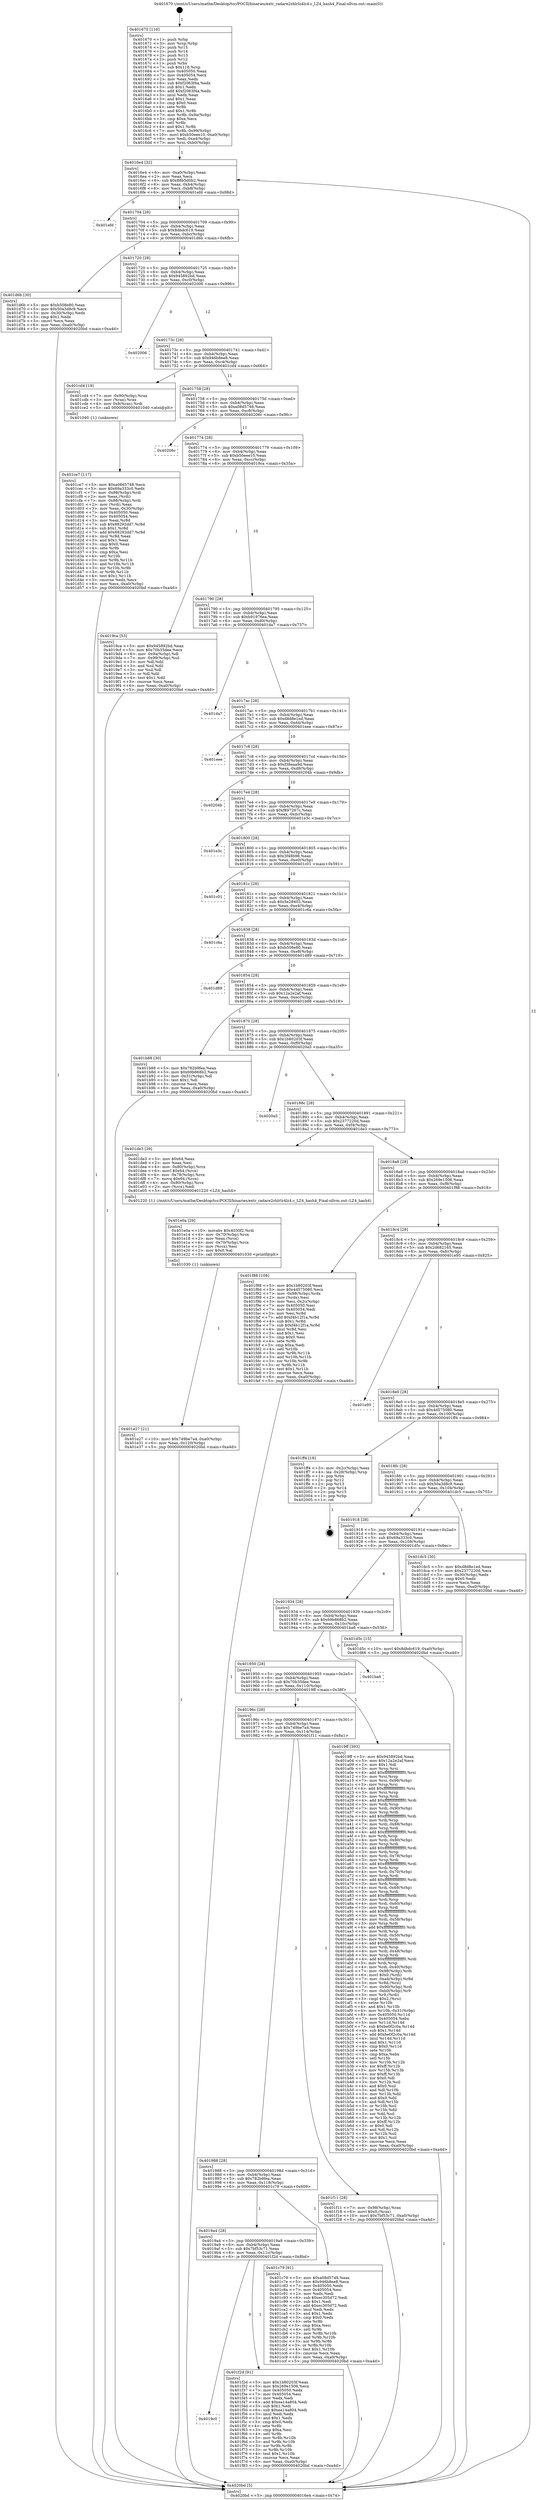 digraph "0x401670" {
  label = "0x401670 (/mnt/c/Users/mathe/Desktop/tcc/POCII/binaries/extr_radare2shlrlz4lz4.c_LZ4_hash4_Final-ollvm.out::main(0))"
  labelloc = "t"
  node[shape=record]

  Entry [label="",width=0.3,height=0.3,shape=circle,fillcolor=black,style=filled]
  "0x4016e4" [label="{
     0x4016e4 [32]\l
     | [instrs]\l
     &nbsp;&nbsp;0x4016e4 \<+6\>: mov -0xa0(%rbp),%eax\l
     &nbsp;&nbsp;0x4016ea \<+2\>: mov %eax,%ecx\l
     &nbsp;&nbsp;0x4016ec \<+6\>: sub $0x88b5d0b2,%ecx\l
     &nbsp;&nbsp;0x4016f2 \<+6\>: mov %eax,-0xb4(%rbp)\l
     &nbsp;&nbsp;0x4016f8 \<+6\>: mov %ecx,-0xb8(%rbp)\l
     &nbsp;&nbsp;0x4016fe \<+6\>: je 0000000000401efd \<main+0x88d\>\l
  }"]
  "0x401efd" [label="{
     0x401efd\l
  }", style=dashed]
  "0x401704" [label="{
     0x401704 [28]\l
     | [instrs]\l
     &nbsp;&nbsp;0x401704 \<+5\>: jmp 0000000000401709 \<main+0x99\>\l
     &nbsp;&nbsp;0x401709 \<+6\>: mov -0xb4(%rbp),%eax\l
     &nbsp;&nbsp;0x40170f \<+5\>: sub $0x8dbdc619,%eax\l
     &nbsp;&nbsp;0x401714 \<+6\>: mov %eax,-0xbc(%rbp)\l
     &nbsp;&nbsp;0x40171a \<+6\>: je 0000000000401d6b \<main+0x6fb\>\l
  }"]
  Exit [label="",width=0.3,height=0.3,shape=circle,fillcolor=black,style=filled,peripheries=2]
  "0x401d6b" [label="{
     0x401d6b [30]\l
     | [instrs]\l
     &nbsp;&nbsp;0x401d6b \<+5\>: mov $0xb508e80,%eax\l
     &nbsp;&nbsp;0x401d70 \<+5\>: mov $0x50a3d8c9,%ecx\l
     &nbsp;&nbsp;0x401d75 \<+3\>: mov -0x30(%rbp),%edx\l
     &nbsp;&nbsp;0x401d78 \<+3\>: cmp $0x1,%edx\l
     &nbsp;&nbsp;0x401d7b \<+3\>: cmovl %ecx,%eax\l
     &nbsp;&nbsp;0x401d7e \<+6\>: mov %eax,-0xa0(%rbp)\l
     &nbsp;&nbsp;0x401d84 \<+5\>: jmp 00000000004020bd \<main+0xa4d\>\l
  }"]
  "0x401720" [label="{
     0x401720 [28]\l
     | [instrs]\l
     &nbsp;&nbsp;0x401720 \<+5\>: jmp 0000000000401725 \<main+0xb5\>\l
     &nbsp;&nbsp;0x401725 \<+6\>: mov -0xb4(%rbp),%eax\l
     &nbsp;&nbsp;0x40172b \<+5\>: sub $0x945892bd,%eax\l
     &nbsp;&nbsp;0x401730 \<+6\>: mov %eax,-0xc0(%rbp)\l
     &nbsp;&nbsp;0x401736 \<+6\>: je 0000000000402006 \<main+0x996\>\l
  }"]
  "0x4019c0" [label="{
     0x4019c0\l
  }", style=dashed]
  "0x402006" [label="{
     0x402006\l
  }", style=dashed]
  "0x40173c" [label="{
     0x40173c [28]\l
     | [instrs]\l
     &nbsp;&nbsp;0x40173c \<+5\>: jmp 0000000000401741 \<main+0xd1\>\l
     &nbsp;&nbsp;0x401741 \<+6\>: mov -0xb4(%rbp),%eax\l
     &nbsp;&nbsp;0x401747 \<+5\>: sub $0x946b8ee8,%eax\l
     &nbsp;&nbsp;0x40174c \<+6\>: mov %eax,-0xc4(%rbp)\l
     &nbsp;&nbsp;0x401752 \<+6\>: je 0000000000401cd4 \<main+0x664\>\l
  }"]
  "0x401f2d" [label="{
     0x401f2d [91]\l
     | [instrs]\l
     &nbsp;&nbsp;0x401f2d \<+5\>: mov $0x1b80203f,%eax\l
     &nbsp;&nbsp;0x401f32 \<+5\>: mov $0x269e1506,%ecx\l
     &nbsp;&nbsp;0x401f37 \<+7\>: mov 0x405050,%edx\l
     &nbsp;&nbsp;0x401f3e \<+7\>: mov 0x405054,%esi\l
     &nbsp;&nbsp;0x401f45 \<+2\>: mov %edx,%edi\l
     &nbsp;&nbsp;0x401f47 \<+6\>: add $0xea14a804,%edi\l
     &nbsp;&nbsp;0x401f4d \<+3\>: sub $0x1,%edi\l
     &nbsp;&nbsp;0x401f50 \<+6\>: sub $0xea14a804,%edi\l
     &nbsp;&nbsp;0x401f56 \<+3\>: imul %edi,%edx\l
     &nbsp;&nbsp;0x401f59 \<+3\>: and $0x1,%edx\l
     &nbsp;&nbsp;0x401f5c \<+3\>: cmp $0x0,%edx\l
     &nbsp;&nbsp;0x401f5f \<+4\>: sete %r8b\l
     &nbsp;&nbsp;0x401f63 \<+3\>: cmp $0xa,%esi\l
     &nbsp;&nbsp;0x401f66 \<+4\>: setl %r9b\l
     &nbsp;&nbsp;0x401f6a \<+3\>: mov %r8b,%r10b\l
     &nbsp;&nbsp;0x401f6d \<+3\>: and %r9b,%r10b\l
     &nbsp;&nbsp;0x401f70 \<+3\>: xor %r9b,%r8b\l
     &nbsp;&nbsp;0x401f73 \<+3\>: or %r8b,%r10b\l
     &nbsp;&nbsp;0x401f76 \<+4\>: test $0x1,%r10b\l
     &nbsp;&nbsp;0x401f7a \<+3\>: cmovne %ecx,%eax\l
     &nbsp;&nbsp;0x401f7d \<+6\>: mov %eax,-0xa0(%rbp)\l
     &nbsp;&nbsp;0x401f83 \<+5\>: jmp 00000000004020bd \<main+0xa4d\>\l
  }"]
  "0x401cd4" [label="{
     0x401cd4 [19]\l
     | [instrs]\l
     &nbsp;&nbsp;0x401cd4 \<+7\>: mov -0x90(%rbp),%rax\l
     &nbsp;&nbsp;0x401cdb \<+3\>: mov (%rax),%rax\l
     &nbsp;&nbsp;0x401cde \<+4\>: mov 0x8(%rax),%rdi\l
     &nbsp;&nbsp;0x401ce2 \<+5\>: call 0000000000401040 \<atoi@plt\>\l
     | [calls]\l
     &nbsp;&nbsp;0x401040 \{1\} (unknown)\l
  }"]
  "0x401758" [label="{
     0x401758 [28]\l
     | [instrs]\l
     &nbsp;&nbsp;0x401758 \<+5\>: jmp 000000000040175d \<main+0xed\>\l
     &nbsp;&nbsp;0x40175d \<+6\>: mov -0xb4(%rbp),%eax\l
     &nbsp;&nbsp;0x401763 \<+5\>: sub $0xa08d5748,%eax\l
     &nbsp;&nbsp;0x401768 \<+6\>: mov %eax,-0xc8(%rbp)\l
     &nbsp;&nbsp;0x40176e \<+6\>: je 000000000040206c \<main+0x9fc\>\l
  }"]
  "0x401e27" [label="{
     0x401e27 [21]\l
     | [instrs]\l
     &nbsp;&nbsp;0x401e27 \<+10\>: movl $0x749be7a4,-0xa0(%rbp)\l
     &nbsp;&nbsp;0x401e31 \<+6\>: mov %eax,-0x120(%rbp)\l
     &nbsp;&nbsp;0x401e37 \<+5\>: jmp 00000000004020bd \<main+0xa4d\>\l
  }"]
  "0x40206c" [label="{
     0x40206c\l
  }", style=dashed]
  "0x401774" [label="{
     0x401774 [28]\l
     | [instrs]\l
     &nbsp;&nbsp;0x401774 \<+5\>: jmp 0000000000401779 \<main+0x109\>\l
     &nbsp;&nbsp;0x401779 \<+6\>: mov -0xb4(%rbp),%eax\l
     &nbsp;&nbsp;0x40177f \<+5\>: sub $0xb50eee10,%eax\l
     &nbsp;&nbsp;0x401784 \<+6\>: mov %eax,-0xcc(%rbp)\l
     &nbsp;&nbsp;0x40178a \<+6\>: je 00000000004019ca \<main+0x35a\>\l
  }"]
  "0x401e0a" [label="{
     0x401e0a [29]\l
     | [instrs]\l
     &nbsp;&nbsp;0x401e0a \<+10\>: movabs $0x4030f2,%rdi\l
     &nbsp;&nbsp;0x401e14 \<+4\>: mov -0x70(%rbp),%rcx\l
     &nbsp;&nbsp;0x401e18 \<+2\>: mov %eax,(%rcx)\l
     &nbsp;&nbsp;0x401e1a \<+4\>: mov -0x70(%rbp),%rcx\l
     &nbsp;&nbsp;0x401e1e \<+2\>: mov (%rcx),%esi\l
     &nbsp;&nbsp;0x401e20 \<+2\>: mov $0x0,%al\l
     &nbsp;&nbsp;0x401e22 \<+5\>: call 0000000000401030 \<printf@plt\>\l
     | [calls]\l
     &nbsp;&nbsp;0x401030 \{1\} (unknown)\l
  }"]
  "0x4019ca" [label="{
     0x4019ca [53]\l
     | [instrs]\l
     &nbsp;&nbsp;0x4019ca \<+5\>: mov $0x945892bd,%eax\l
     &nbsp;&nbsp;0x4019cf \<+5\>: mov $0x70b35dee,%ecx\l
     &nbsp;&nbsp;0x4019d4 \<+6\>: mov -0x9a(%rbp),%dl\l
     &nbsp;&nbsp;0x4019da \<+7\>: mov -0x99(%rbp),%sil\l
     &nbsp;&nbsp;0x4019e1 \<+3\>: mov %dl,%dil\l
     &nbsp;&nbsp;0x4019e4 \<+3\>: and %sil,%dil\l
     &nbsp;&nbsp;0x4019e7 \<+3\>: xor %sil,%dl\l
     &nbsp;&nbsp;0x4019ea \<+3\>: or %dl,%dil\l
     &nbsp;&nbsp;0x4019ed \<+4\>: test $0x1,%dil\l
     &nbsp;&nbsp;0x4019f1 \<+3\>: cmovne %ecx,%eax\l
     &nbsp;&nbsp;0x4019f4 \<+6\>: mov %eax,-0xa0(%rbp)\l
     &nbsp;&nbsp;0x4019fa \<+5\>: jmp 00000000004020bd \<main+0xa4d\>\l
  }"]
  "0x401790" [label="{
     0x401790 [28]\l
     | [instrs]\l
     &nbsp;&nbsp;0x401790 \<+5\>: jmp 0000000000401795 \<main+0x125\>\l
     &nbsp;&nbsp;0x401795 \<+6\>: mov -0xb4(%rbp),%eax\l
     &nbsp;&nbsp;0x40179b \<+5\>: sub $0xb91976ea,%eax\l
     &nbsp;&nbsp;0x4017a0 \<+6\>: mov %eax,-0xd0(%rbp)\l
     &nbsp;&nbsp;0x4017a6 \<+6\>: je 0000000000401da7 \<main+0x737\>\l
  }"]
  "0x4020bd" [label="{
     0x4020bd [5]\l
     | [instrs]\l
     &nbsp;&nbsp;0x4020bd \<+5\>: jmp 00000000004016e4 \<main+0x74\>\l
  }"]
  "0x401670" [label="{
     0x401670 [116]\l
     | [instrs]\l
     &nbsp;&nbsp;0x401670 \<+1\>: push %rbp\l
     &nbsp;&nbsp;0x401671 \<+3\>: mov %rsp,%rbp\l
     &nbsp;&nbsp;0x401674 \<+2\>: push %r15\l
     &nbsp;&nbsp;0x401676 \<+2\>: push %r14\l
     &nbsp;&nbsp;0x401678 \<+2\>: push %r13\l
     &nbsp;&nbsp;0x40167a \<+2\>: push %r12\l
     &nbsp;&nbsp;0x40167c \<+1\>: push %rbx\l
     &nbsp;&nbsp;0x40167d \<+7\>: sub $0x118,%rsp\l
     &nbsp;&nbsp;0x401684 \<+7\>: mov 0x405050,%eax\l
     &nbsp;&nbsp;0x40168b \<+7\>: mov 0x405054,%ecx\l
     &nbsp;&nbsp;0x401692 \<+2\>: mov %eax,%edx\l
     &nbsp;&nbsp;0x401694 \<+6\>: sub $0xf2063f4a,%edx\l
     &nbsp;&nbsp;0x40169a \<+3\>: sub $0x1,%edx\l
     &nbsp;&nbsp;0x40169d \<+6\>: add $0xf2063f4a,%edx\l
     &nbsp;&nbsp;0x4016a3 \<+3\>: imul %edx,%eax\l
     &nbsp;&nbsp;0x4016a6 \<+3\>: and $0x1,%eax\l
     &nbsp;&nbsp;0x4016a9 \<+3\>: cmp $0x0,%eax\l
     &nbsp;&nbsp;0x4016ac \<+4\>: sete %r8b\l
     &nbsp;&nbsp;0x4016b0 \<+4\>: and $0x1,%r8b\l
     &nbsp;&nbsp;0x4016b4 \<+7\>: mov %r8b,-0x9a(%rbp)\l
     &nbsp;&nbsp;0x4016bb \<+3\>: cmp $0xa,%ecx\l
     &nbsp;&nbsp;0x4016be \<+4\>: setl %r8b\l
     &nbsp;&nbsp;0x4016c2 \<+4\>: and $0x1,%r8b\l
     &nbsp;&nbsp;0x4016c6 \<+7\>: mov %r8b,-0x99(%rbp)\l
     &nbsp;&nbsp;0x4016cd \<+10\>: movl $0xb50eee10,-0xa0(%rbp)\l
     &nbsp;&nbsp;0x4016d7 \<+6\>: mov %edi,-0xa4(%rbp)\l
     &nbsp;&nbsp;0x4016dd \<+7\>: mov %rsi,-0xb0(%rbp)\l
  }"]
  "0x401ce7" [label="{
     0x401ce7 [117]\l
     | [instrs]\l
     &nbsp;&nbsp;0x401ce7 \<+5\>: mov $0xa08d5748,%ecx\l
     &nbsp;&nbsp;0x401cec \<+5\>: mov $0x69a333c0,%edx\l
     &nbsp;&nbsp;0x401cf1 \<+7\>: mov -0x88(%rbp),%rdi\l
     &nbsp;&nbsp;0x401cf8 \<+2\>: mov %eax,(%rdi)\l
     &nbsp;&nbsp;0x401cfa \<+7\>: mov -0x88(%rbp),%rdi\l
     &nbsp;&nbsp;0x401d01 \<+2\>: mov (%rdi),%eax\l
     &nbsp;&nbsp;0x401d03 \<+3\>: mov %eax,-0x30(%rbp)\l
     &nbsp;&nbsp;0x401d06 \<+7\>: mov 0x405050,%eax\l
     &nbsp;&nbsp;0x401d0d \<+7\>: mov 0x405054,%esi\l
     &nbsp;&nbsp;0x401d14 \<+3\>: mov %eax,%r8d\l
     &nbsp;&nbsp;0x401d17 \<+7\>: sub $0x88292dd7,%r8d\l
     &nbsp;&nbsp;0x401d1e \<+4\>: sub $0x1,%r8d\l
     &nbsp;&nbsp;0x401d22 \<+7\>: add $0x88292dd7,%r8d\l
     &nbsp;&nbsp;0x401d29 \<+4\>: imul %r8d,%eax\l
     &nbsp;&nbsp;0x401d2d \<+3\>: and $0x1,%eax\l
     &nbsp;&nbsp;0x401d30 \<+3\>: cmp $0x0,%eax\l
     &nbsp;&nbsp;0x401d33 \<+4\>: sete %r9b\l
     &nbsp;&nbsp;0x401d37 \<+3\>: cmp $0xa,%esi\l
     &nbsp;&nbsp;0x401d3a \<+4\>: setl %r10b\l
     &nbsp;&nbsp;0x401d3e \<+3\>: mov %r9b,%r11b\l
     &nbsp;&nbsp;0x401d41 \<+3\>: and %r10b,%r11b\l
     &nbsp;&nbsp;0x401d44 \<+3\>: xor %r10b,%r9b\l
     &nbsp;&nbsp;0x401d47 \<+3\>: or %r9b,%r11b\l
     &nbsp;&nbsp;0x401d4a \<+4\>: test $0x1,%r11b\l
     &nbsp;&nbsp;0x401d4e \<+3\>: cmovne %edx,%ecx\l
     &nbsp;&nbsp;0x401d51 \<+6\>: mov %ecx,-0xa0(%rbp)\l
     &nbsp;&nbsp;0x401d57 \<+5\>: jmp 00000000004020bd \<main+0xa4d\>\l
  }"]
  "0x401da7" [label="{
     0x401da7\l
  }", style=dashed]
  "0x4017ac" [label="{
     0x4017ac [28]\l
     | [instrs]\l
     &nbsp;&nbsp;0x4017ac \<+5\>: jmp 00000000004017b1 \<main+0x141\>\l
     &nbsp;&nbsp;0x4017b1 \<+6\>: mov -0xb4(%rbp),%eax\l
     &nbsp;&nbsp;0x4017b7 \<+5\>: sub $0xd8d8e1ed,%eax\l
     &nbsp;&nbsp;0x4017bc \<+6\>: mov %eax,-0xd4(%rbp)\l
     &nbsp;&nbsp;0x4017c2 \<+6\>: je 0000000000401eee \<main+0x87e\>\l
  }"]
  "0x4019a4" [label="{
     0x4019a4 [28]\l
     | [instrs]\l
     &nbsp;&nbsp;0x4019a4 \<+5\>: jmp 00000000004019a9 \<main+0x339\>\l
     &nbsp;&nbsp;0x4019a9 \<+6\>: mov -0xb4(%rbp),%eax\l
     &nbsp;&nbsp;0x4019af \<+5\>: sub $0x7bf53c71,%eax\l
     &nbsp;&nbsp;0x4019b4 \<+6\>: mov %eax,-0x11c(%rbp)\l
     &nbsp;&nbsp;0x4019ba \<+6\>: je 0000000000401f2d \<main+0x8bd\>\l
  }"]
  "0x401eee" [label="{
     0x401eee\l
  }", style=dashed]
  "0x4017c8" [label="{
     0x4017c8 [28]\l
     | [instrs]\l
     &nbsp;&nbsp;0x4017c8 \<+5\>: jmp 00000000004017cd \<main+0x15d\>\l
     &nbsp;&nbsp;0x4017cd \<+6\>: mov -0xb4(%rbp),%eax\l
     &nbsp;&nbsp;0x4017d3 \<+5\>: sub $0xf38eaa9d,%eax\l
     &nbsp;&nbsp;0x4017d8 \<+6\>: mov %eax,-0xd8(%rbp)\l
     &nbsp;&nbsp;0x4017de \<+6\>: je 000000000040204b \<main+0x9db\>\l
  }"]
  "0x401c79" [label="{
     0x401c79 [91]\l
     | [instrs]\l
     &nbsp;&nbsp;0x401c79 \<+5\>: mov $0xa08d5748,%eax\l
     &nbsp;&nbsp;0x401c7e \<+5\>: mov $0x946b8ee8,%ecx\l
     &nbsp;&nbsp;0x401c83 \<+7\>: mov 0x405050,%edx\l
     &nbsp;&nbsp;0x401c8a \<+7\>: mov 0x405054,%esi\l
     &nbsp;&nbsp;0x401c91 \<+2\>: mov %edx,%edi\l
     &nbsp;&nbsp;0x401c93 \<+6\>: sub $0xec305d72,%edi\l
     &nbsp;&nbsp;0x401c99 \<+3\>: sub $0x1,%edi\l
     &nbsp;&nbsp;0x401c9c \<+6\>: add $0xec305d72,%edi\l
     &nbsp;&nbsp;0x401ca2 \<+3\>: imul %edi,%edx\l
     &nbsp;&nbsp;0x401ca5 \<+3\>: and $0x1,%edx\l
     &nbsp;&nbsp;0x401ca8 \<+3\>: cmp $0x0,%edx\l
     &nbsp;&nbsp;0x401cab \<+4\>: sete %r8b\l
     &nbsp;&nbsp;0x401caf \<+3\>: cmp $0xa,%esi\l
     &nbsp;&nbsp;0x401cb2 \<+4\>: setl %r9b\l
     &nbsp;&nbsp;0x401cb6 \<+3\>: mov %r8b,%r10b\l
     &nbsp;&nbsp;0x401cb9 \<+3\>: and %r9b,%r10b\l
     &nbsp;&nbsp;0x401cbc \<+3\>: xor %r9b,%r8b\l
     &nbsp;&nbsp;0x401cbf \<+3\>: or %r8b,%r10b\l
     &nbsp;&nbsp;0x401cc2 \<+4\>: test $0x1,%r10b\l
     &nbsp;&nbsp;0x401cc6 \<+3\>: cmovne %ecx,%eax\l
     &nbsp;&nbsp;0x401cc9 \<+6\>: mov %eax,-0xa0(%rbp)\l
     &nbsp;&nbsp;0x401ccf \<+5\>: jmp 00000000004020bd \<main+0xa4d\>\l
  }"]
  "0x40204b" [label="{
     0x40204b\l
  }", style=dashed]
  "0x4017e4" [label="{
     0x4017e4 [28]\l
     | [instrs]\l
     &nbsp;&nbsp;0x4017e4 \<+5\>: jmp 00000000004017e9 \<main+0x179\>\l
     &nbsp;&nbsp;0x4017e9 \<+6\>: mov -0xb4(%rbp),%eax\l
     &nbsp;&nbsp;0x4017ef \<+5\>: sub $0xf897267c,%eax\l
     &nbsp;&nbsp;0x4017f4 \<+6\>: mov %eax,-0xdc(%rbp)\l
     &nbsp;&nbsp;0x4017fa \<+6\>: je 0000000000401e3c \<main+0x7cc\>\l
  }"]
  "0x401988" [label="{
     0x401988 [28]\l
     | [instrs]\l
     &nbsp;&nbsp;0x401988 \<+5\>: jmp 000000000040198d \<main+0x31d\>\l
     &nbsp;&nbsp;0x40198d \<+6\>: mov -0xb4(%rbp),%eax\l
     &nbsp;&nbsp;0x401993 \<+5\>: sub $0x782b9fea,%eax\l
     &nbsp;&nbsp;0x401998 \<+6\>: mov %eax,-0x118(%rbp)\l
     &nbsp;&nbsp;0x40199e \<+6\>: je 0000000000401c79 \<main+0x609\>\l
  }"]
  "0x401e3c" [label="{
     0x401e3c\l
  }", style=dashed]
  "0x401800" [label="{
     0x401800 [28]\l
     | [instrs]\l
     &nbsp;&nbsp;0x401800 \<+5\>: jmp 0000000000401805 \<main+0x195\>\l
     &nbsp;&nbsp;0x401805 \<+6\>: mov -0xb4(%rbp),%eax\l
     &nbsp;&nbsp;0x40180b \<+5\>: sub $0x3f48b98,%eax\l
     &nbsp;&nbsp;0x401810 \<+6\>: mov %eax,-0xe0(%rbp)\l
     &nbsp;&nbsp;0x401816 \<+6\>: je 0000000000401c01 \<main+0x591\>\l
  }"]
  "0x401f11" [label="{
     0x401f11 [28]\l
     | [instrs]\l
     &nbsp;&nbsp;0x401f11 \<+7\>: mov -0x98(%rbp),%rax\l
     &nbsp;&nbsp;0x401f18 \<+6\>: movl $0x0,(%rax)\l
     &nbsp;&nbsp;0x401f1e \<+10\>: movl $0x7bf53c71,-0xa0(%rbp)\l
     &nbsp;&nbsp;0x401f28 \<+5\>: jmp 00000000004020bd \<main+0xa4d\>\l
  }"]
  "0x401c01" [label="{
     0x401c01\l
  }", style=dashed]
  "0x40181c" [label="{
     0x40181c [28]\l
     | [instrs]\l
     &nbsp;&nbsp;0x40181c \<+5\>: jmp 0000000000401821 \<main+0x1b1\>\l
     &nbsp;&nbsp;0x401821 \<+6\>: mov -0xb4(%rbp),%eax\l
     &nbsp;&nbsp;0x401827 \<+5\>: sub $0x5e28403,%eax\l
     &nbsp;&nbsp;0x40182c \<+6\>: mov %eax,-0xe4(%rbp)\l
     &nbsp;&nbsp;0x401832 \<+6\>: je 0000000000401c6a \<main+0x5fa\>\l
  }"]
  "0x40196c" [label="{
     0x40196c [28]\l
     | [instrs]\l
     &nbsp;&nbsp;0x40196c \<+5\>: jmp 0000000000401971 \<main+0x301\>\l
     &nbsp;&nbsp;0x401971 \<+6\>: mov -0xb4(%rbp),%eax\l
     &nbsp;&nbsp;0x401977 \<+5\>: sub $0x749be7a4,%eax\l
     &nbsp;&nbsp;0x40197c \<+6\>: mov %eax,-0x114(%rbp)\l
     &nbsp;&nbsp;0x401982 \<+6\>: je 0000000000401f11 \<main+0x8a1\>\l
  }"]
  "0x401c6a" [label="{
     0x401c6a\l
  }", style=dashed]
  "0x401838" [label="{
     0x401838 [28]\l
     | [instrs]\l
     &nbsp;&nbsp;0x401838 \<+5\>: jmp 000000000040183d \<main+0x1cd\>\l
     &nbsp;&nbsp;0x40183d \<+6\>: mov -0xb4(%rbp),%eax\l
     &nbsp;&nbsp;0x401843 \<+5\>: sub $0xb508e80,%eax\l
     &nbsp;&nbsp;0x401848 \<+6\>: mov %eax,-0xe8(%rbp)\l
     &nbsp;&nbsp;0x40184e \<+6\>: je 0000000000401d89 \<main+0x719\>\l
  }"]
  "0x4019ff" [label="{
     0x4019ff [393]\l
     | [instrs]\l
     &nbsp;&nbsp;0x4019ff \<+5\>: mov $0x945892bd,%eax\l
     &nbsp;&nbsp;0x401a04 \<+5\>: mov $0x12a2e2af,%ecx\l
     &nbsp;&nbsp;0x401a09 \<+2\>: mov $0x1,%dl\l
     &nbsp;&nbsp;0x401a0b \<+3\>: mov %rsp,%rsi\l
     &nbsp;&nbsp;0x401a0e \<+4\>: add $0xfffffffffffffff0,%rsi\l
     &nbsp;&nbsp;0x401a12 \<+3\>: mov %rsi,%rsp\l
     &nbsp;&nbsp;0x401a15 \<+7\>: mov %rsi,-0x98(%rbp)\l
     &nbsp;&nbsp;0x401a1c \<+3\>: mov %rsp,%rsi\l
     &nbsp;&nbsp;0x401a1f \<+4\>: add $0xfffffffffffffff0,%rsi\l
     &nbsp;&nbsp;0x401a23 \<+3\>: mov %rsi,%rsp\l
     &nbsp;&nbsp;0x401a26 \<+3\>: mov %rsp,%rdi\l
     &nbsp;&nbsp;0x401a29 \<+4\>: add $0xfffffffffffffff0,%rdi\l
     &nbsp;&nbsp;0x401a2d \<+3\>: mov %rdi,%rsp\l
     &nbsp;&nbsp;0x401a30 \<+7\>: mov %rdi,-0x90(%rbp)\l
     &nbsp;&nbsp;0x401a37 \<+3\>: mov %rsp,%rdi\l
     &nbsp;&nbsp;0x401a3a \<+4\>: add $0xfffffffffffffff0,%rdi\l
     &nbsp;&nbsp;0x401a3e \<+3\>: mov %rdi,%rsp\l
     &nbsp;&nbsp;0x401a41 \<+7\>: mov %rdi,-0x88(%rbp)\l
     &nbsp;&nbsp;0x401a48 \<+3\>: mov %rsp,%rdi\l
     &nbsp;&nbsp;0x401a4b \<+4\>: add $0xfffffffffffffff0,%rdi\l
     &nbsp;&nbsp;0x401a4f \<+3\>: mov %rdi,%rsp\l
     &nbsp;&nbsp;0x401a52 \<+4\>: mov %rdi,-0x80(%rbp)\l
     &nbsp;&nbsp;0x401a56 \<+3\>: mov %rsp,%rdi\l
     &nbsp;&nbsp;0x401a59 \<+4\>: add $0xfffffffffffffff0,%rdi\l
     &nbsp;&nbsp;0x401a5d \<+3\>: mov %rdi,%rsp\l
     &nbsp;&nbsp;0x401a60 \<+4\>: mov %rdi,-0x78(%rbp)\l
     &nbsp;&nbsp;0x401a64 \<+3\>: mov %rsp,%rdi\l
     &nbsp;&nbsp;0x401a67 \<+4\>: add $0xfffffffffffffff0,%rdi\l
     &nbsp;&nbsp;0x401a6b \<+3\>: mov %rdi,%rsp\l
     &nbsp;&nbsp;0x401a6e \<+4\>: mov %rdi,-0x70(%rbp)\l
     &nbsp;&nbsp;0x401a72 \<+3\>: mov %rsp,%rdi\l
     &nbsp;&nbsp;0x401a75 \<+4\>: add $0xfffffffffffffff0,%rdi\l
     &nbsp;&nbsp;0x401a79 \<+3\>: mov %rdi,%rsp\l
     &nbsp;&nbsp;0x401a7c \<+4\>: mov %rdi,-0x68(%rbp)\l
     &nbsp;&nbsp;0x401a80 \<+3\>: mov %rsp,%rdi\l
     &nbsp;&nbsp;0x401a83 \<+4\>: add $0xfffffffffffffff0,%rdi\l
     &nbsp;&nbsp;0x401a87 \<+3\>: mov %rdi,%rsp\l
     &nbsp;&nbsp;0x401a8a \<+4\>: mov %rdi,-0x60(%rbp)\l
     &nbsp;&nbsp;0x401a8e \<+3\>: mov %rsp,%rdi\l
     &nbsp;&nbsp;0x401a91 \<+4\>: add $0xfffffffffffffff0,%rdi\l
     &nbsp;&nbsp;0x401a95 \<+3\>: mov %rdi,%rsp\l
     &nbsp;&nbsp;0x401a98 \<+4\>: mov %rdi,-0x58(%rbp)\l
     &nbsp;&nbsp;0x401a9c \<+3\>: mov %rsp,%rdi\l
     &nbsp;&nbsp;0x401a9f \<+4\>: add $0xfffffffffffffff0,%rdi\l
     &nbsp;&nbsp;0x401aa3 \<+3\>: mov %rdi,%rsp\l
     &nbsp;&nbsp;0x401aa6 \<+4\>: mov %rdi,-0x50(%rbp)\l
     &nbsp;&nbsp;0x401aaa \<+3\>: mov %rsp,%rdi\l
     &nbsp;&nbsp;0x401aad \<+4\>: add $0xfffffffffffffff0,%rdi\l
     &nbsp;&nbsp;0x401ab1 \<+3\>: mov %rdi,%rsp\l
     &nbsp;&nbsp;0x401ab4 \<+4\>: mov %rdi,-0x48(%rbp)\l
     &nbsp;&nbsp;0x401ab8 \<+3\>: mov %rsp,%rdi\l
     &nbsp;&nbsp;0x401abb \<+4\>: add $0xfffffffffffffff0,%rdi\l
     &nbsp;&nbsp;0x401abf \<+3\>: mov %rdi,%rsp\l
     &nbsp;&nbsp;0x401ac2 \<+4\>: mov %rdi,-0x40(%rbp)\l
     &nbsp;&nbsp;0x401ac6 \<+7\>: mov -0x98(%rbp),%rdi\l
     &nbsp;&nbsp;0x401acd \<+6\>: movl $0x0,(%rdi)\l
     &nbsp;&nbsp;0x401ad3 \<+7\>: mov -0xa4(%rbp),%r8d\l
     &nbsp;&nbsp;0x401ada \<+3\>: mov %r8d,(%rsi)\l
     &nbsp;&nbsp;0x401add \<+7\>: mov -0x90(%rbp),%rdi\l
     &nbsp;&nbsp;0x401ae4 \<+7\>: mov -0xb0(%rbp),%r9\l
     &nbsp;&nbsp;0x401aeb \<+3\>: mov %r9,(%rdi)\l
     &nbsp;&nbsp;0x401aee \<+3\>: cmpl $0x2,(%rsi)\l
     &nbsp;&nbsp;0x401af1 \<+4\>: setne %r10b\l
     &nbsp;&nbsp;0x401af5 \<+4\>: and $0x1,%r10b\l
     &nbsp;&nbsp;0x401af9 \<+4\>: mov %r10b,-0x31(%rbp)\l
     &nbsp;&nbsp;0x401afd \<+8\>: mov 0x405050,%r11d\l
     &nbsp;&nbsp;0x401b05 \<+7\>: mov 0x405054,%ebx\l
     &nbsp;&nbsp;0x401b0c \<+3\>: mov %r11d,%r14d\l
     &nbsp;&nbsp;0x401b0f \<+7\>: sub $0xbe0f2c0a,%r14d\l
     &nbsp;&nbsp;0x401b16 \<+4\>: sub $0x1,%r14d\l
     &nbsp;&nbsp;0x401b1a \<+7\>: add $0xbe0f2c0a,%r14d\l
     &nbsp;&nbsp;0x401b21 \<+4\>: imul %r14d,%r11d\l
     &nbsp;&nbsp;0x401b25 \<+4\>: and $0x1,%r11d\l
     &nbsp;&nbsp;0x401b29 \<+4\>: cmp $0x0,%r11d\l
     &nbsp;&nbsp;0x401b2d \<+4\>: sete %r10b\l
     &nbsp;&nbsp;0x401b31 \<+3\>: cmp $0xa,%ebx\l
     &nbsp;&nbsp;0x401b34 \<+4\>: setl %r15b\l
     &nbsp;&nbsp;0x401b38 \<+3\>: mov %r10b,%r12b\l
     &nbsp;&nbsp;0x401b3b \<+4\>: xor $0xff,%r12b\l
     &nbsp;&nbsp;0x401b3f \<+3\>: mov %r15b,%r13b\l
     &nbsp;&nbsp;0x401b42 \<+4\>: xor $0xff,%r13b\l
     &nbsp;&nbsp;0x401b46 \<+3\>: xor $0x0,%dl\l
     &nbsp;&nbsp;0x401b49 \<+3\>: mov %r12b,%sil\l
     &nbsp;&nbsp;0x401b4c \<+4\>: and $0x0,%sil\l
     &nbsp;&nbsp;0x401b50 \<+3\>: and %dl,%r10b\l
     &nbsp;&nbsp;0x401b53 \<+3\>: mov %r13b,%dil\l
     &nbsp;&nbsp;0x401b56 \<+4\>: and $0x0,%dil\l
     &nbsp;&nbsp;0x401b5a \<+3\>: and %dl,%r15b\l
     &nbsp;&nbsp;0x401b5d \<+3\>: or %r10b,%sil\l
     &nbsp;&nbsp;0x401b60 \<+3\>: or %r15b,%dil\l
     &nbsp;&nbsp;0x401b63 \<+3\>: xor %dil,%sil\l
     &nbsp;&nbsp;0x401b66 \<+3\>: or %r13b,%r12b\l
     &nbsp;&nbsp;0x401b69 \<+4\>: xor $0xff,%r12b\l
     &nbsp;&nbsp;0x401b6d \<+3\>: or $0x0,%dl\l
     &nbsp;&nbsp;0x401b70 \<+3\>: and %dl,%r12b\l
     &nbsp;&nbsp;0x401b73 \<+3\>: or %r12b,%sil\l
     &nbsp;&nbsp;0x401b76 \<+4\>: test $0x1,%sil\l
     &nbsp;&nbsp;0x401b7a \<+3\>: cmovne %ecx,%eax\l
     &nbsp;&nbsp;0x401b7d \<+6\>: mov %eax,-0xa0(%rbp)\l
     &nbsp;&nbsp;0x401b83 \<+5\>: jmp 00000000004020bd \<main+0xa4d\>\l
  }"]
  "0x401d89" [label="{
     0x401d89\l
  }", style=dashed]
  "0x401854" [label="{
     0x401854 [28]\l
     | [instrs]\l
     &nbsp;&nbsp;0x401854 \<+5\>: jmp 0000000000401859 \<main+0x1e9\>\l
     &nbsp;&nbsp;0x401859 \<+6\>: mov -0xb4(%rbp),%eax\l
     &nbsp;&nbsp;0x40185f \<+5\>: sub $0x12a2e2af,%eax\l
     &nbsp;&nbsp;0x401864 \<+6\>: mov %eax,-0xec(%rbp)\l
     &nbsp;&nbsp;0x40186a \<+6\>: je 0000000000401b88 \<main+0x518\>\l
  }"]
  "0x401950" [label="{
     0x401950 [28]\l
     | [instrs]\l
     &nbsp;&nbsp;0x401950 \<+5\>: jmp 0000000000401955 \<main+0x2e5\>\l
     &nbsp;&nbsp;0x401955 \<+6\>: mov -0xb4(%rbp),%eax\l
     &nbsp;&nbsp;0x40195b \<+5\>: sub $0x70b35dee,%eax\l
     &nbsp;&nbsp;0x401960 \<+6\>: mov %eax,-0x110(%rbp)\l
     &nbsp;&nbsp;0x401966 \<+6\>: je 00000000004019ff \<main+0x38f\>\l
  }"]
  "0x401b88" [label="{
     0x401b88 [30]\l
     | [instrs]\l
     &nbsp;&nbsp;0x401b88 \<+5\>: mov $0x782b9fea,%eax\l
     &nbsp;&nbsp;0x401b8d \<+5\>: mov $0x69b868b2,%ecx\l
     &nbsp;&nbsp;0x401b92 \<+3\>: mov -0x31(%rbp),%dl\l
     &nbsp;&nbsp;0x401b95 \<+3\>: test $0x1,%dl\l
     &nbsp;&nbsp;0x401b98 \<+3\>: cmovne %ecx,%eax\l
     &nbsp;&nbsp;0x401b9b \<+6\>: mov %eax,-0xa0(%rbp)\l
     &nbsp;&nbsp;0x401ba1 \<+5\>: jmp 00000000004020bd \<main+0xa4d\>\l
  }"]
  "0x401870" [label="{
     0x401870 [28]\l
     | [instrs]\l
     &nbsp;&nbsp;0x401870 \<+5\>: jmp 0000000000401875 \<main+0x205\>\l
     &nbsp;&nbsp;0x401875 \<+6\>: mov -0xb4(%rbp),%eax\l
     &nbsp;&nbsp;0x40187b \<+5\>: sub $0x1b80203f,%eax\l
     &nbsp;&nbsp;0x401880 \<+6\>: mov %eax,-0xf0(%rbp)\l
     &nbsp;&nbsp;0x401886 \<+6\>: je 00000000004020a5 \<main+0xa35\>\l
  }"]
  "0x401ba6" [label="{
     0x401ba6\l
  }", style=dashed]
  "0x4020a5" [label="{
     0x4020a5\l
  }", style=dashed]
  "0x40188c" [label="{
     0x40188c [28]\l
     | [instrs]\l
     &nbsp;&nbsp;0x40188c \<+5\>: jmp 0000000000401891 \<main+0x221\>\l
     &nbsp;&nbsp;0x401891 \<+6\>: mov -0xb4(%rbp),%eax\l
     &nbsp;&nbsp;0x401897 \<+5\>: sub $0x2377220d,%eax\l
     &nbsp;&nbsp;0x40189c \<+6\>: mov %eax,-0xf4(%rbp)\l
     &nbsp;&nbsp;0x4018a2 \<+6\>: je 0000000000401de3 \<main+0x773\>\l
  }"]
  "0x401934" [label="{
     0x401934 [28]\l
     | [instrs]\l
     &nbsp;&nbsp;0x401934 \<+5\>: jmp 0000000000401939 \<main+0x2c9\>\l
     &nbsp;&nbsp;0x401939 \<+6\>: mov -0xb4(%rbp),%eax\l
     &nbsp;&nbsp;0x40193f \<+5\>: sub $0x69b868b2,%eax\l
     &nbsp;&nbsp;0x401944 \<+6\>: mov %eax,-0x10c(%rbp)\l
     &nbsp;&nbsp;0x40194a \<+6\>: je 0000000000401ba6 \<main+0x536\>\l
  }"]
  "0x401de3" [label="{
     0x401de3 [39]\l
     | [instrs]\l
     &nbsp;&nbsp;0x401de3 \<+5\>: mov $0x64,%eax\l
     &nbsp;&nbsp;0x401de8 \<+2\>: mov %eax,%esi\l
     &nbsp;&nbsp;0x401dea \<+4\>: mov -0x80(%rbp),%rcx\l
     &nbsp;&nbsp;0x401dee \<+6\>: movl $0x64,(%rcx)\l
     &nbsp;&nbsp;0x401df4 \<+4\>: mov -0x78(%rbp),%rcx\l
     &nbsp;&nbsp;0x401df8 \<+7\>: movq $0x64,(%rcx)\l
     &nbsp;&nbsp;0x401dff \<+4\>: mov -0x80(%rbp),%rcx\l
     &nbsp;&nbsp;0x401e03 \<+2\>: mov (%rcx),%edi\l
     &nbsp;&nbsp;0x401e05 \<+5\>: call 0000000000401220 \<LZ4_hash4\>\l
     | [calls]\l
     &nbsp;&nbsp;0x401220 \{1\} (/mnt/c/Users/mathe/Desktop/tcc/POCII/binaries/extr_radare2shlrlz4lz4.c_LZ4_hash4_Final-ollvm.out::LZ4_hash4)\l
  }"]
  "0x4018a8" [label="{
     0x4018a8 [28]\l
     | [instrs]\l
     &nbsp;&nbsp;0x4018a8 \<+5\>: jmp 00000000004018ad \<main+0x23d\>\l
     &nbsp;&nbsp;0x4018ad \<+6\>: mov -0xb4(%rbp),%eax\l
     &nbsp;&nbsp;0x4018b3 \<+5\>: sub $0x269e1506,%eax\l
     &nbsp;&nbsp;0x4018b8 \<+6\>: mov %eax,-0xf8(%rbp)\l
     &nbsp;&nbsp;0x4018be \<+6\>: je 0000000000401f88 \<main+0x918\>\l
  }"]
  "0x401d5c" [label="{
     0x401d5c [15]\l
     | [instrs]\l
     &nbsp;&nbsp;0x401d5c \<+10\>: movl $0x8dbdc619,-0xa0(%rbp)\l
     &nbsp;&nbsp;0x401d66 \<+5\>: jmp 00000000004020bd \<main+0xa4d\>\l
  }"]
  "0x401f88" [label="{
     0x401f88 [108]\l
     | [instrs]\l
     &nbsp;&nbsp;0x401f88 \<+5\>: mov $0x1b80203f,%eax\l
     &nbsp;&nbsp;0x401f8d \<+5\>: mov $0x4d575080,%ecx\l
     &nbsp;&nbsp;0x401f92 \<+7\>: mov -0x98(%rbp),%rdx\l
     &nbsp;&nbsp;0x401f99 \<+2\>: mov (%rdx),%esi\l
     &nbsp;&nbsp;0x401f9b \<+3\>: mov %esi,-0x2c(%rbp)\l
     &nbsp;&nbsp;0x401f9e \<+7\>: mov 0x405050,%esi\l
     &nbsp;&nbsp;0x401fa5 \<+7\>: mov 0x405054,%edi\l
     &nbsp;&nbsp;0x401fac \<+3\>: mov %esi,%r8d\l
     &nbsp;&nbsp;0x401faf \<+7\>: add $0xf4b12f1a,%r8d\l
     &nbsp;&nbsp;0x401fb6 \<+4\>: sub $0x1,%r8d\l
     &nbsp;&nbsp;0x401fba \<+7\>: sub $0xf4b12f1a,%r8d\l
     &nbsp;&nbsp;0x401fc1 \<+4\>: imul %r8d,%esi\l
     &nbsp;&nbsp;0x401fc5 \<+3\>: and $0x1,%esi\l
     &nbsp;&nbsp;0x401fc8 \<+3\>: cmp $0x0,%esi\l
     &nbsp;&nbsp;0x401fcb \<+4\>: sete %r9b\l
     &nbsp;&nbsp;0x401fcf \<+3\>: cmp $0xa,%edi\l
     &nbsp;&nbsp;0x401fd2 \<+4\>: setl %r10b\l
     &nbsp;&nbsp;0x401fd6 \<+3\>: mov %r9b,%r11b\l
     &nbsp;&nbsp;0x401fd9 \<+3\>: and %r10b,%r11b\l
     &nbsp;&nbsp;0x401fdc \<+3\>: xor %r10b,%r9b\l
     &nbsp;&nbsp;0x401fdf \<+3\>: or %r9b,%r11b\l
     &nbsp;&nbsp;0x401fe2 \<+4\>: test $0x1,%r11b\l
     &nbsp;&nbsp;0x401fe6 \<+3\>: cmovne %ecx,%eax\l
     &nbsp;&nbsp;0x401fe9 \<+6\>: mov %eax,-0xa0(%rbp)\l
     &nbsp;&nbsp;0x401fef \<+5\>: jmp 00000000004020bd \<main+0xa4d\>\l
  }"]
  "0x4018c4" [label="{
     0x4018c4 [28]\l
     | [instrs]\l
     &nbsp;&nbsp;0x4018c4 \<+5\>: jmp 00000000004018c9 \<main+0x259\>\l
     &nbsp;&nbsp;0x4018c9 \<+6\>: mov -0xb4(%rbp),%eax\l
     &nbsp;&nbsp;0x4018cf \<+5\>: sub $0x2d682165,%eax\l
     &nbsp;&nbsp;0x4018d4 \<+6\>: mov %eax,-0xfc(%rbp)\l
     &nbsp;&nbsp;0x4018da \<+6\>: je 0000000000401e95 \<main+0x825\>\l
  }"]
  "0x401918" [label="{
     0x401918 [28]\l
     | [instrs]\l
     &nbsp;&nbsp;0x401918 \<+5\>: jmp 000000000040191d \<main+0x2ad\>\l
     &nbsp;&nbsp;0x40191d \<+6\>: mov -0xb4(%rbp),%eax\l
     &nbsp;&nbsp;0x401923 \<+5\>: sub $0x69a333c0,%eax\l
     &nbsp;&nbsp;0x401928 \<+6\>: mov %eax,-0x108(%rbp)\l
     &nbsp;&nbsp;0x40192e \<+6\>: je 0000000000401d5c \<main+0x6ec\>\l
  }"]
  "0x401e95" [label="{
     0x401e95\l
  }", style=dashed]
  "0x4018e0" [label="{
     0x4018e0 [28]\l
     | [instrs]\l
     &nbsp;&nbsp;0x4018e0 \<+5\>: jmp 00000000004018e5 \<main+0x275\>\l
     &nbsp;&nbsp;0x4018e5 \<+6\>: mov -0xb4(%rbp),%eax\l
     &nbsp;&nbsp;0x4018eb \<+5\>: sub $0x4d575080,%eax\l
     &nbsp;&nbsp;0x4018f0 \<+6\>: mov %eax,-0x100(%rbp)\l
     &nbsp;&nbsp;0x4018f6 \<+6\>: je 0000000000401ff4 \<main+0x984\>\l
  }"]
  "0x401dc5" [label="{
     0x401dc5 [30]\l
     | [instrs]\l
     &nbsp;&nbsp;0x401dc5 \<+5\>: mov $0xd8d8e1ed,%eax\l
     &nbsp;&nbsp;0x401dca \<+5\>: mov $0x2377220d,%ecx\l
     &nbsp;&nbsp;0x401dcf \<+3\>: mov -0x30(%rbp),%edx\l
     &nbsp;&nbsp;0x401dd2 \<+3\>: cmp $0x0,%edx\l
     &nbsp;&nbsp;0x401dd5 \<+3\>: cmove %ecx,%eax\l
     &nbsp;&nbsp;0x401dd8 \<+6\>: mov %eax,-0xa0(%rbp)\l
     &nbsp;&nbsp;0x401dde \<+5\>: jmp 00000000004020bd \<main+0xa4d\>\l
  }"]
  "0x401ff4" [label="{
     0x401ff4 [18]\l
     | [instrs]\l
     &nbsp;&nbsp;0x401ff4 \<+3\>: mov -0x2c(%rbp),%eax\l
     &nbsp;&nbsp;0x401ff7 \<+4\>: lea -0x28(%rbp),%rsp\l
     &nbsp;&nbsp;0x401ffb \<+1\>: pop %rbx\l
     &nbsp;&nbsp;0x401ffc \<+2\>: pop %r12\l
     &nbsp;&nbsp;0x401ffe \<+2\>: pop %r13\l
     &nbsp;&nbsp;0x402000 \<+2\>: pop %r14\l
     &nbsp;&nbsp;0x402002 \<+2\>: pop %r15\l
     &nbsp;&nbsp;0x402004 \<+1\>: pop %rbp\l
     &nbsp;&nbsp;0x402005 \<+1\>: ret\l
  }"]
  "0x4018fc" [label="{
     0x4018fc [28]\l
     | [instrs]\l
     &nbsp;&nbsp;0x4018fc \<+5\>: jmp 0000000000401901 \<main+0x291\>\l
     &nbsp;&nbsp;0x401901 \<+6\>: mov -0xb4(%rbp),%eax\l
     &nbsp;&nbsp;0x401907 \<+5\>: sub $0x50a3d8c9,%eax\l
     &nbsp;&nbsp;0x40190c \<+6\>: mov %eax,-0x104(%rbp)\l
     &nbsp;&nbsp;0x401912 \<+6\>: je 0000000000401dc5 \<main+0x755\>\l
  }"]
  Entry -> "0x401670" [label=" 1"]
  "0x4016e4" -> "0x401efd" [label=" 0"]
  "0x4016e4" -> "0x401704" [label=" 13"]
  "0x401ff4" -> Exit [label=" 1"]
  "0x401704" -> "0x401d6b" [label=" 1"]
  "0x401704" -> "0x401720" [label=" 12"]
  "0x401f88" -> "0x4020bd" [label=" 1"]
  "0x401720" -> "0x402006" [label=" 0"]
  "0x401720" -> "0x40173c" [label=" 12"]
  "0x401f2d" -> "0x4020bd" [label=" 1"]
  "0x40173c" -> "0x401cd4" [label=" 1"]
  "0x40173c" -> "0x401758" [label=" 11"]
  "0x4019a4" -> "0x4019c0" [label=" 0"]
  "0x401758" -> "0x40206c" [label=" 0"]
  "0x401758" -> "0x401774" [label=" 11"]
  "0x4019a4" -> "0x401f2d" [label=" 1"]
  "0x401774" -> "0x4019ca" [label=" 1"]
  "0x401774" -> "0x401790" [label=" 10"]
  "0x4019ca" -> "0x4020bd" [label=" 1"]
  "0x401670" -> "0x4016e4" [label=" 1"]
  "0x4020bd" -> "0x4016e4" [label=" 12"]
  "0x401f11" -> "0x4020bd" [label=" 1"]
  "0x401790" -> "0x401da7" [label=" 0"]
  "0x401790" -> "0x4017ac" [label=" 10"]
  "0x401e27" -> "0x4020bd" [label=" 1"]
  "0x4017ac" -> "0x401eee" [label=" 0"]
  "0x4017ac" -> "0x4017c8" [label=" 10"]
  "0x401e0a" -> "0x401e27" [label=" 1"]
  "0x4017c8" -> "0x40204b" [label=" 0"]
  "0x4017c8" -> "0x4017e4" [label=" 10"]
  "0x401de3" -> "0x401e0a" [label=" 1"]
  "0x4017e4" -> "0x401e3c" [label=" 0"]
  "0x4017e4" -> "0x401800" [label=" 10"]
  "0x401d6b" -> "0x4020bd" [label=" 1"]
  "0x401800" -> "0x401c01" [label=" 0"]
  "0x401800" -> "0x40181c" [label=" 10"]
  "0x401d5c" -> "0x4020bd" [label=" 1"]
  "0x40181c" -> "0x401c6a" [label=" 0"]
  "0x40181c" -> "0x401838" [label=" 10"]
  "0x401c79" -> "0x4020bd" [label=" 1"]
  "0x401838" -> "0x401d89" [label=" 0"]
  "0x401838" -> "0x401854" [label=" 10"]
  "0x401988" -> "0x4019a4" [label=" 1"]
  "0x401854" -> "0x401b88" [label=" 1"]
  "0x401854" -> "0x401870" [label=" 9"]
  "0x401dc5" -> "0x4020bd" [label=" 1"]
  "0x401870" -> "0x4020a5" [label=" 0"]
  "0x401870" -> "0x40188c" [label=" 9"]
  "0x40196c" -> "0x401988" [label=" 2"]
  "0x40188c" -> "0x401de3" [label=" 1"]
  "0x40188c" -> "0x4018a8" [label=" 8"]
  "0x401ce7" -> "0x4020bd" [label=" 1"]
  "0x4018a8" -> "0x401f88" [label=" 1"]
  "0x4018a8" -> "0x4018c4" [label=" 7"]
  "0x401b88" -> "0x4020bd" [label=" 1"]
  "0x4018c4" -> "0x401e95" [label=" 0"]
  "0x4018c4" -> "0x4018e0" [label=" 7"]
  "0x401cd4" -> "0x401ce7" [label=" 1"]
  "0x4018e0" -> "0x401ff4" [label=" 1"]
  "0x4018e0" -> "0x4018fc" [label=" 6"]
  "0x401950" -> "0x40196c" [label=" 3"]
  "0x4018fc" -> "0x401dc5" [label=" 1"]
  "0x4018fc" -> "0x401918" [label=" 5"]
  "0x4019ff" -> "0x4020bd" [label=" 1"]
  "0x401918" -> "0x401d5c" [label=" 1"]
  "0x401918" -> "0x401934" [label=" 4"]
  "0x40196c" -> "0x401f11" [label=" 1"]
  "0x401934" -> "0x401ba6" [label=" 0"]
  "0x401934" -> "0x401950" [label=" 4"]
  "0x401988" -> "0x401c79" [label=" 1"]
  "0x401950" -> "0x4019ff" [label=" 1"]
}
